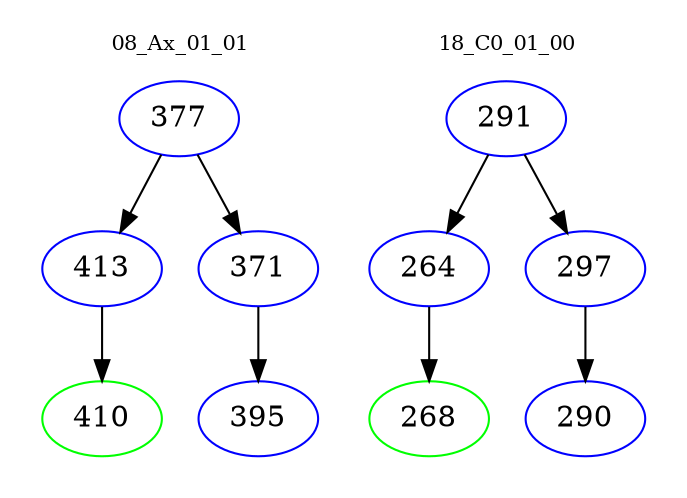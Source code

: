digraph{
subgraph cluster_0 {
color = white
label = "08_Ax_01_01";
fontsize=10;
T0_377 [label="377", color="blue"]
T0_377 -> T0_413 [color="black"]
T0_413 [label="413", color="blue"]
T0_413 -> T0_410 [color="black"]
T0_410 [label="410", color="green"]
T0_377 -> T0_371 [color="black"]
T0_371 [label="371", color="blue"]
T0_371 -> T0_395 [color="black"]
T0_395 [label="395", color="blue"]
}
subgraph cluster_1 {
color = white
label = "18_C0_01_00";
fontsize=10;
T1_291 [label="291", color="blue"]
T1_291 -> T1_264 [color="black"]
T1_264 [label="264", color="blue"]
T1_264 -> T1_268 [color="black"]
T1_268 [label="268", color="green"]
T1_291 -> T1_297 [color="black"]
T1_297 [label="297", color="blue"]
T1_297 -> T1_290 [color="black"]
T1_290 [label="290", color="blue"]
}
}
